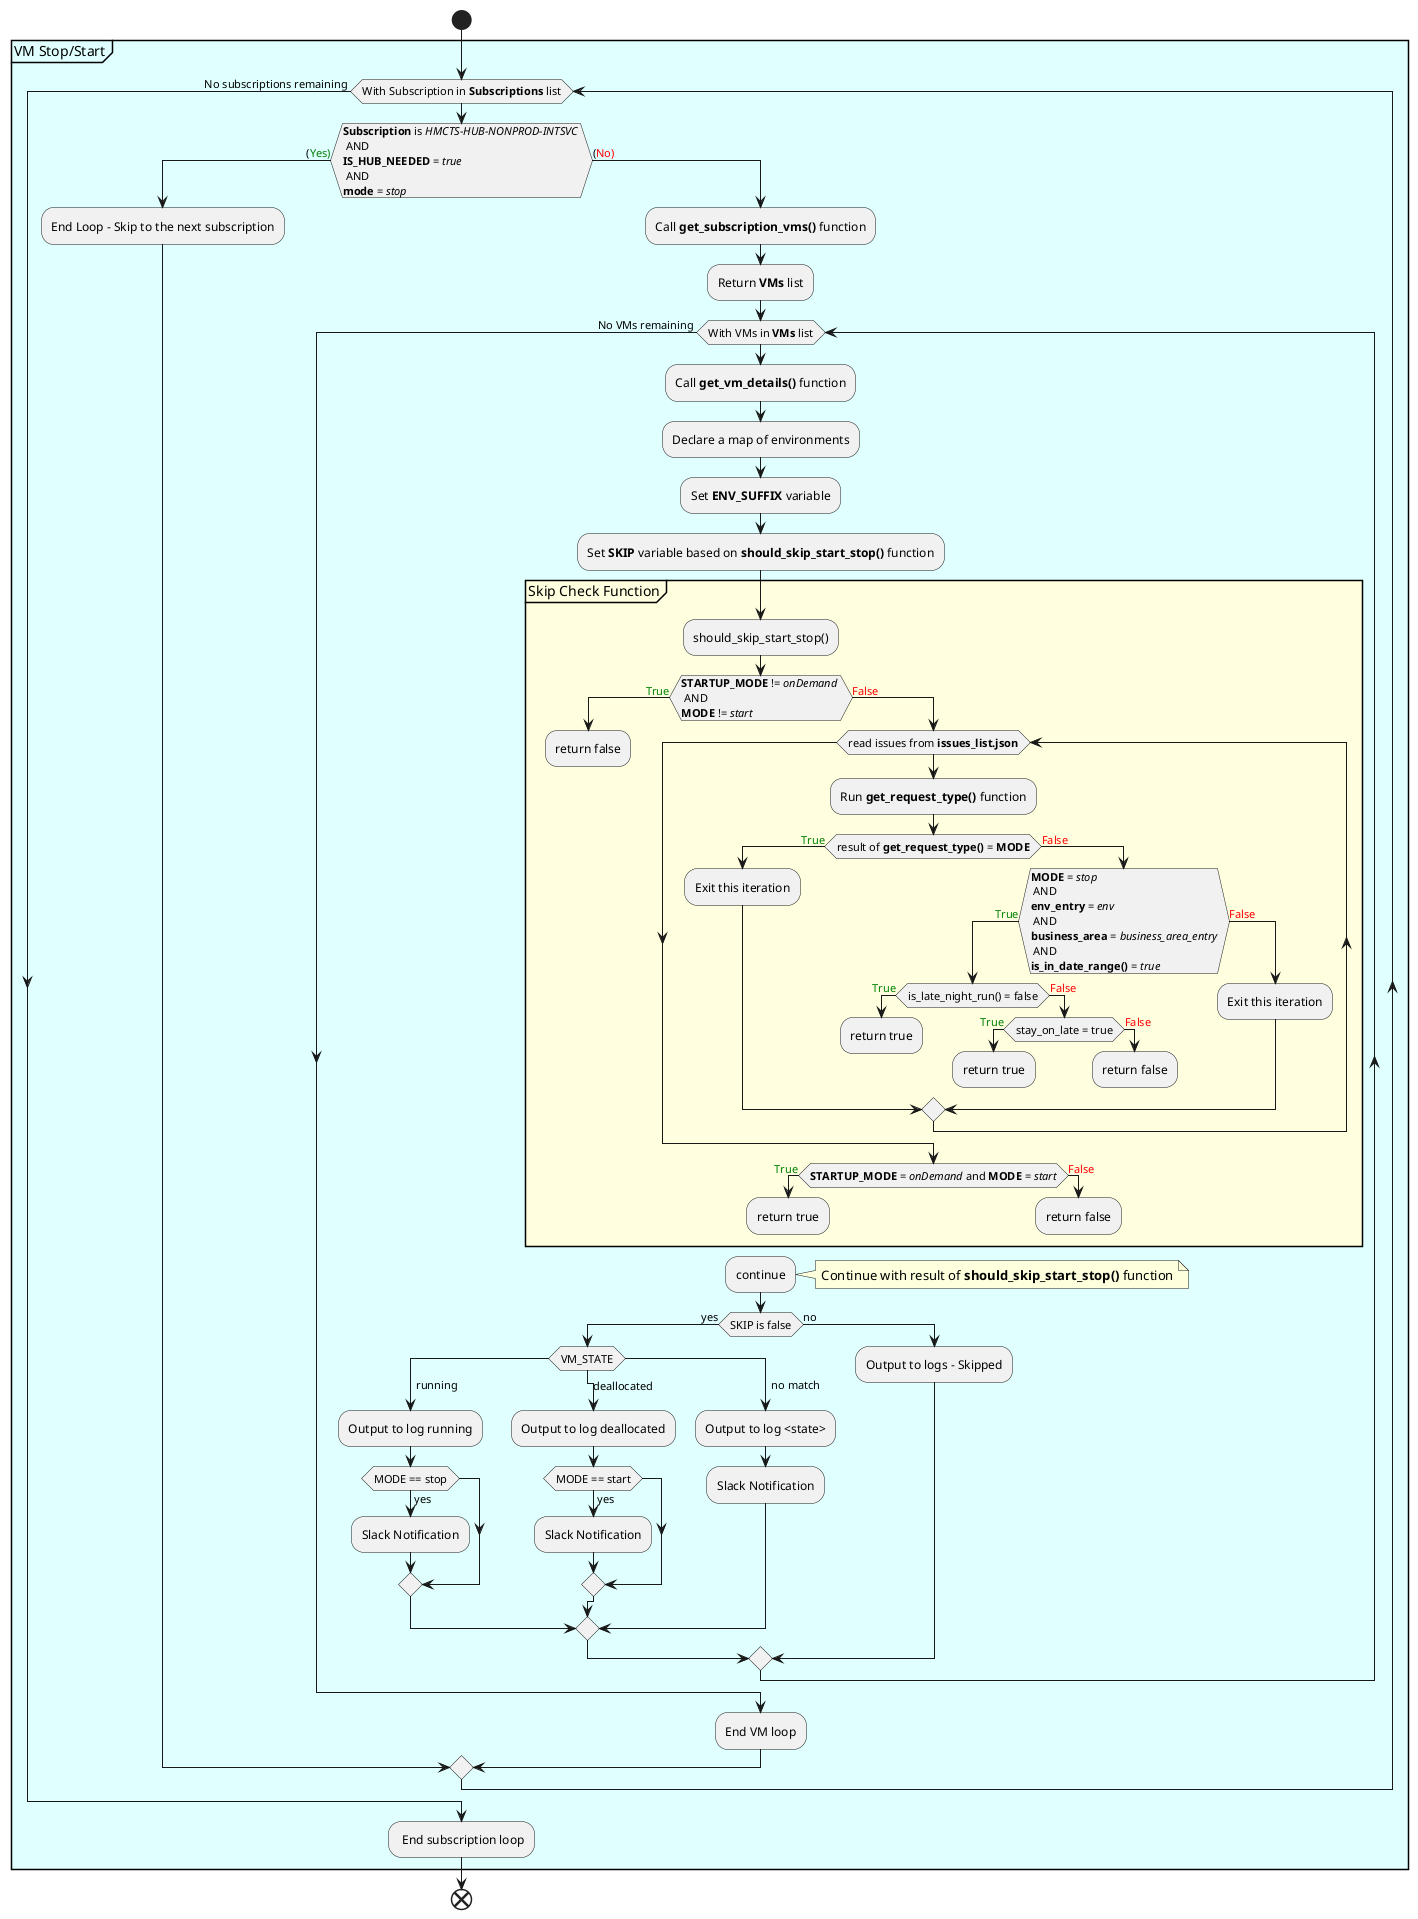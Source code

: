 @startuml vmStopStart
start
partition #LightCyan VM Stop/Start {
while (With Subscription in **Subscriptions** list)
    if (**Subscription** is //HMCTS-HUB-NONPROD-INTSVC// \n AND \n**IS_HUB_NEEDED** = //true// \n AND \n**mode** = //stop// ) then ((<color:green>Yes))
        :End Loop - Skip to the next subscription;
    else ((<color:red>No))
        :Call **get_subscription_vms()** function;
        :Return **VMs** list;
        while (With VMs in **VMs** list)
            :Call **get_vm_details()** function;
            :Declare a map of environments;
            :Set **ENV_SUFFIX** variable;
            :Set **SKIP** variable based on **should_skip_start_stop()** function;
                partition #LightYellow Skip Check Function {
                    :should_skip_start_stop();
                    if (**STARTUP_MODE** != //onDemand// \n AND \n**MODE** != //start//) then (<color:green>True)
                        :return false;
                        detach
                    else  (<color:red>False)
                        while (read issues from **issues_list.json**)
                            :Run **get_request_type()** function;
                            if (result of **get_request_type()** = **MODE**) then (<color:green>True)
                                :Exit this iteration;
                            else (<color:red>False)
                                if (**MODE** = //stop//\n AND \n**env_entry** = //env//\n AND \n**business_area** = //business_area_entry//\n AND \n**is_in_date_range()** = //true//) then (<color:green>True)
                                    if (is_late_night_run() = false) then (<color:green>True)
                                        :return true;
                                        detach
                                    else  (<color:red>False)
                                        if (stay_on_late = true) then (<color:green>True)
                                            :return true;
                                            detach
                                        else  (<color:red>False)
                                            :return false;
                                            detach
                                        endif
                                    endif
                                else (<color:red>False)
                                    :Exit this iteration;
                                endif
                            endif
                        endwhile
                        if (**STARTUP_MODE** = //onDemand// and **MODE** = //start//) then (<color:green>True)
                            :return true;
                            detach
                        else  (<color:red>False)
                            :return false;
                            detach
                        endif
                    endif
                }
            :continue;
            note right: Continue with result of **should_skip_start_stop()** function
            if (SKIP is false) then (yes)
                switch (VM_STATE)
                case (  running  )
                    :Output to log running;
                    if (MODE == stop) then (yes)
                        :Slack Notification;
                    endif
                case (  deallocated  )
                    :Output to log deallocated;
                    if (MODE == start) then (yes)
                        :Slack Notification;
                    endif
                case (  no match  )
                    :Output to log <state>;
                    :Slack Notification;
                endswitch
            else (no)
                :Output to logs - Skipped;
            endif
        endwhile ( No VMs remaining )
        :End VM loop;
    endif
endwhile ( No subscriptions remaining )
: End subscription loop;
}
end
@enduml
